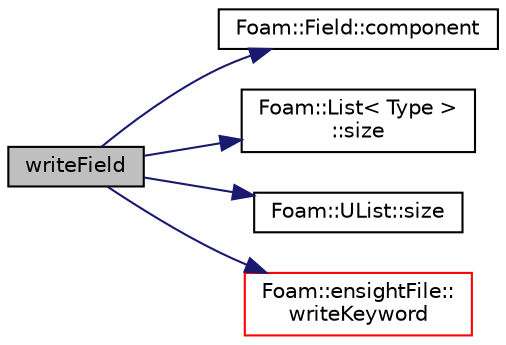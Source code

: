 digraph "writeField"
{
  bgcolor="transparent";
  edge [fontname="Helvetica",fontsize="10",labelfontname="Helvetica",labelfontsize="10"];
  node [fontname="Helvetica",fontsize="10",shape=record];
  rankdir="LR";
  Node1306 [label="writeField",height=0.2,width=0.4,color="black", fillcolor="grey75", style="filled", fontcolor="black"];
  Node1306 -> Node1307 [color="midnightblue",fontsize="10",style="solid",fontname="Helvetica"];
  Node1307 [label="Foam::Field::component",height=0.2,width=0.4,color="black",URL="$a27573.html#aef03a3d86f5e52bd0f5fd130cb44a20e",tooltip="Return a component field of the field. "];
  Node1306 -> Node1308 [color="midnightblue",fontsize="10",style="solid",fontname="Helvetica"];
  Node1308 [label="Foam::List\< Type \>\l::size",height=0.2,width=0.4,color="black",URL="$a26833.html#a8a5f6fa29bd4b500caf186f60245b384",tooltip="Override size to be inconsistent with allocated storage. "];
  Node1306 -> Node1309 [color="midnightblue",fontsize="10",style="solid",fontname="Helvetica"];
  Node1309 [label="Foam::UList::size",height=0.2,width=0.4,color="black",URL="$a26837.html#a47b3bf30da1eb3ab8076b5fbe00e0494",tooltip="Return the number of elements in the UList. "];
  Node1306 -> Node1310 [color="midnightblue",fontsize="10",style="solid",fontname="Helvetica"];
  Node1310 [label="Foam::ensightFile::\lwriteKeyword",height=0.2,width=0.4,color="red",URL="$a22037.html#a4f9ed58c1a14216d9b4155e4b8792a19",tooltip="Write element keyword with trailing newline, optionally with undef. "];
}
